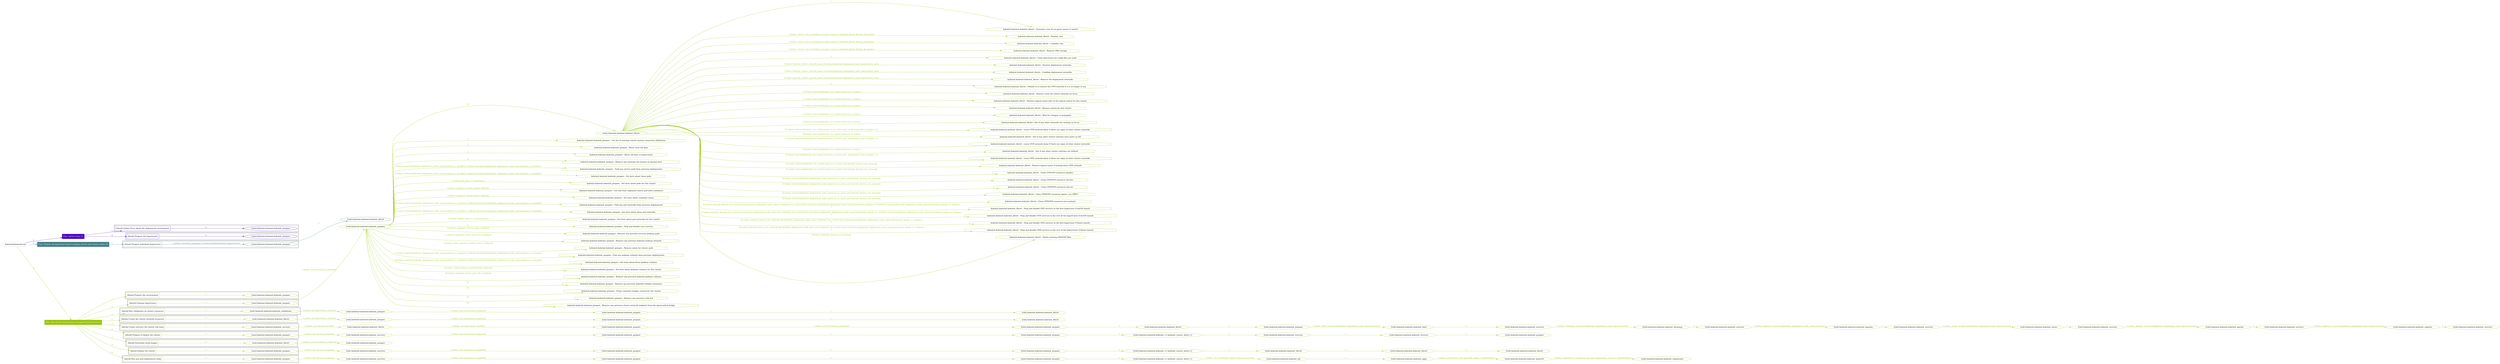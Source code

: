 digraph {
	graph [concentrate=true ordering=in rankdir=LR ratio=fill]
	edge [esep=5 sep=10]
	"kubeinit/playbook.yml" [id=root_node style=dotted]
	play_973cf672 [label="Play: Initial setup (1)" color="#4b03c9" fontcolor="#ffffff" id=play_973cf672 shape=box style=filled tooltip=localhost]
	"kubeinit/playbook.yml" -> play_973cf672 [label="1 " color="#4b03c9" fontcolor="#4b03c9" id=edge_b12caf32 labeltooltip="1 " tooltip="1 "]
	subgraph "kubeinit.kubeinit.kubeinit_prepare" {
		role_1fa4788d [label="[role] kubeinit.kubeinit.kubeinit_prepare" color="#4b03c9" id=role_1fa4788d tooltip="kubeinit.kubeinit.kubeinit_prepare"]
	}
	subgraph "kubeinit.kubeinit.kubeinit_prepare" {
		role_04fdb611 [label="[role] kubeinit.kubeinit.kubeinit_prepare" color="#4b03c9" id=role_04fdb611 tooltip="kubeinit.kubeinit.kubeinit_prepare"]
	}
	subgraph "Play: Initial setup (1)" {
		play_973cf672 -> block_4944dc18 [label=1 color="#4b03c9" fontcolor="#4b03c9" id=edge_dd17d67e labeltooltip=1 tooltip=1]
		subgraph cluster_block_4944dc18 {
			block_4944dc18 [label="[block] Gather facts about the deployment environment" color="#4b03c9" id=block_4944dc18 labeltooltip="Gather facts about the deployment environment" shape=box tooltip="Gather facts about the deployment environment"]
			block_4944dc18 -> role_1fa4788d [label="1 " color="#4b03c9" fontcolor="#4b03c9" id=edge_6b174379 labeltooltip="1 " tooltip="1 "]
		}
		play_973cf672 -> block_25a5d8c3 [label=2 color="#4b03c9" fontcolor="#4b03c9" id=edge_2b13ff31 labeltooltip=2 tooltip=2]
		subgraph cluster_block_25a5d8c3 {
			block_25a5d8c3 [label="[block] Prepare the hypervisors" color="#4b03c9" id=block_25a5d8c3 labeltooltip="Prepare the hypervisors" shape=box tooltip="Prepare the hypervisors"]
			block_25a5d8c3 -> role_04fdb611 [label="1 " color="#4b03c9" fontcolor="#4b03c9" id=edge_409dec78 labeltooltip="1 " tooltip="1 "]
		}
	}
	play_c938fbd0 [label="Play: Prepare all hypervisor hosts to deploy service and cluster nodes (0)" color="#42808a" fontcolor="#ffffff" id=play_c938fbd0 shape=box style=filled tooltip="Play: Prepare all hypervisor hosts to deploy service and cluster nodes (0)"]
	"kubeinit/playbook.yml" -> play_c938fbd0 [label="2 " color="#42808a" fontcolor="#42808a" id=edge_37551937 labeltooltip="2 " tooltip="2 "]
	subgraph "kubeinit.kubeinit.kubeinit_libvirt" {
		role_cbb2ab30 [label="[role] kubeinit.kubeinit.kubeinit_libvirt" color="#42808a" id=role_cbb2ab30 tooltip="kubeinit.kubeinit.kubeinit_libvirt"]
	}
	subgraph "kubeinit.kubeinit.kubeinit_prepare" {
		role_a0ee832a [label="[role] kubeinit.kubeinit.kubeinit_prepare" color="#42808a" id=role_a0ee832a tooltip="kubeinit.kubeinit.kubeinit_prepare"]
		role_a0ee832a -> role_cbb2ab30 [label="1 " color="#42808a" fontcolor="#42808a" id=edge_46680b05 labeltooltip="1 " tooltip="1 "]
	}
	subgraph "Play: Prepare all hypervisor hosts to deploy service and cluster nodes (0)" {
		play_c938fbd0 -> block_814d73cb [label=1 color="#42808a" fontcolor="#42808a" id=edge_b39f1c79 labeltooltip=1 tooltip=1]
		subgraph cluster_block_814d73cb {
			block_814d73cb [label="[block] Prepare individual hypervisors" color="#42808a" id=block_814d73cb labeltooltip="Prepare individual hypervisors" shape=box tooltip="Prepare individual hypervisors"]
			block_814d73cb -> role_a0ee832a [label="1 [when: inventory_hostname in hostvars['kubeinit-facts'].hypervisors]" color="#42808a" fontcolor="#42808a" id=edge_06e082f1 labeltooltip="1 [when: inventory_hostname in hostvars['kubeinit-facts'].hypervisors]" tooltip="1 [when: inventory_hostname in hostvars['kubeinit-facts'].hypervisors]"]
		}
	}
	play_4e1a9eba [label="Play: Run cluster deployment on prepared hypervisors (1)" color="#97c606" fontcolor="#ffffff" id=play_4e1a9eba shape=box style=filled tooltip=localhost]
	"kubeinit/playbook.yml" -> play_4e1a9eba [label="3 " color="#97c606" fontcolor="#97c606" id=edge_0d71dbaa labeltooltip="3 " tooltip="3 "]
	subgraph "kubeinit.kubeinit.kubeinit_prepare" {
		role_c1ceb8b5 [label="[role] kubeinit.kubeinit.kubeinit_prepare" color="#97c606" id=role_c1ceb8b5 tooltip="kubeinit.kubeinit.kubeinit_prepare"]
	}
	subgraph "kubeinit.kubeinit.kubeinit_libvirt" {
		role_baf76ab1 [label="[role] kubeinit.kubeinit.kubeinit_libvirt" color="#97c606" id=role_baf76ab1 tooltip="kubeinit.kubeinit.kubeinit_libvirt"]
		task_963ac267 [label="kubeinit.kubeinit.kubeinit_libvirt : Generate a list of vm guest names to match" color="#97c606" id=task_963ac267 shape=octagon tooltip="kubeinit.kubeinit.kubeinit_libvirt : Generate a list of vm guest names to match"]
		role_baf76ab1 -> task_963ac267 [label="1 " color="#97c606" fontcolor="#97c606" id=edge_ffc648b3 labeltooltip="1 " tooltip="1 "]
		task_a2a74214 [label="kubeinit.kubeinit.kubeinit_libvirt : Destroy vms" color="#97c606" id=task_a2a74214 shape=octagon tooltip="kubeinit.kubeinit.kubeinit_libvirt : Destroy vms"]
		role_baf76ab1 -> task_a2a74214 [label="2 [when: cluster_vm in matching_vm_guest_names or kubeinit_libvirt_destroy_all_guests]" color="#97c606" fontcolor="#97c606" id=edge_8f7092b4 labeltooltip="2 [when: cluster_vm in matching_vm_guest_names or kubeinit_libvirt_destroy_all_guests]" tooltip="2 [when: cluster_vm in matching_vm_guest_names or kubeinit_libvirt_destroy_all_guests]"]
		task_d44d7eca [label="kubeinit.kubeinit.kubeinit_libvirt : Undefine vms" color="#97c606" id=task_d44d7eca shape=octagon tooltip="kubeinit.kubeinit.kubeinit_libvirt : Undefine vms"]
		role_baf76ab1 -> task_d44d7eca [label="3 [when: cluster_vm in matching_vm_guest_names or kubeinit_libvirt_destroy_all_guests]" color="#97c606" fontcolor="#97c606" id=edge_e7510a34 labeltooltip="3 [when: cluster_vm in matching_vm_guest_names or kubeinit_libvirt_destroy_all_guests]" tooltip="3 [when: cluster_vm in matching_vm_guest_names or kubeinit_libvirt_destroy_all_guests]"]
		task_ebe54acf [label="kubeinit.kubeinit.kubeinit_libvirt : Remove VMs storage" color="#97c606" id=task_ebe54acf shape=octagon tooltip="kubeinit.kubeinit.kubeinit_libvirt : Remove VMs storage"]
		role_baf76ab1 -> task_ebe54acf [label="4 [when: cluster_vm in matching_vm_guest_names or kubeinit_libvirt_destroy_all_guests]" color="#97c606" fontcolor="#97c606" id=edge_c6a904f8 labeltooltip="4 [when: cluster_vm in matching_vm_guest_names or kubeinit_libvirt_destroy_all_guests]" tooltip="4 [when: cluster_vm in matching_vm_guest_names or kubeinit_libvirt_destroy_all_guests]"]
		task_9b82be66 [label="kubeinit.kubeinit.kubeinit_libvirt : Clean directories for config files per node" color="#97c606" id=task_9b82be66 shape=octagon tooltip="kubeinit.kubeinit.kubeinit_libvirt : Clean directories for config files per node"]
		role_baf76ab1 -> task_9b82be66 [label="5 " color="#97c606" fontcolor="#97c606" id=edge_b3e6879f labeltooltip="5 " tooltip="5 "]
		task_a8f9c67a [label="kubeinit.kubeinit.kubeinit_libvirt : Destroy deployment networks" color="#97c606" id=task_a8f9c67a shape=octagon tooltip="kubeinit.kubeinit.kubeinit_libvirt : Destroy deployment networks"]
		role_baf76ab1 -> task_a8f9c67a [label="6 [when: kubeinit_cluster_network_name in hostvars[kubeinit_deployment_node_name].libvirt_nets]" color="#97c606" fontcolor="#97c606" id=edge_90ecf909 labeltooltip="6 [when: kubeinit_cluster_network_name in hostvars[kubeinit_deployment_node_name].libvirt_nets]" tooltip="6 [when: kubeinit_cluster_network_name in hostvars[kubeinit_deployment_node_name].libvirt_nets]"]
		task_a5b56072 [label="kubeinit.kubeinit.kubeinit_libvirt : Undefine deployment networks" color="#97c606" id=task_a5b56072 shape=octagon tooltip="kubeinit.kubeinit.kubeinit_libvirt : Undefine deployment networks"]
		role_baf76ab1 -> task_a5b56072 [label="7 [when: kubeinit_cluster_network_name in hostvars[kubeinit_deployment_node_name].libvirt_nets]" color="#97c606" fontcolor="#97c606" id=edge_550db93c labeltooltip="7 [when: kubeinit_cluster_network_name in hostvars[kubeinit_deployment_node_name].libvirt_nets]" tooltip="7 [when: kubeinit_cluster_network_name in hostvars[kubeinit_deployment_node_name].libvirt_nets]"]
		task_72f99a09 [label="kubeinit.kubeinit.kubeinit_libvirt : Remove the deployment networks" color="#97c606" id=task_72f99a09 shape=octagon tooltip="kubeinit.kubeinit.kubeinit_libvirt : Remove the deployment networks"]
		role_baf76ab1 -> task_72f99a09 [label="8 [when: kubeinit_cluster_network_name in hostvars[kubeinit_deployment_node_name].libvirt_nets]" color="#97c606" fontcolor="#97c606" id=edge_4b13ccbb labeltooltip="8 [when: kubeinit_cluster_network_name in hostvars[kubeinit_deployment_node_name].libvirt_nets]" tooltip="8 [when: kubeinit_cluster_network_name in hostvars[kubeinit_deployment_node_name].libvirt_nets]"]
		task_6a030fa2 [label="kubeinit.kubeinit.kubeinit_libvirt : Default is to remove the OVN network if it is no longer in use" color="#97c606" id=task_6a030fa2 shape=octagon tooltip="kubeinit.kubeinit.kubeinit_libvirt : Default is to remove the OVN network if it is no longer in use"]
		role_baf76ab1 -> task_6a030fa2 [label="9 " color="#97c606" fontcolor="#97c606" id=edge_34121e36 labeltooltip="9 " tooltip="9 "]
		task_8a5a33b8 [label="kubeinit.kubeinit.kubeinit_libvirt : Remove route for cluster network via br-ex" color="#97c606" id=task_8a5a33b8 shape=octagon tooltip="kubeinit.kubeinit.kubeinit_libvirt : Remove route for cluster network via br-ex"]
		role_baf76ab1 -> task_8a5a33b8 [label="10 [when: hostvars[kubeinit_ovn_central_host].ovs_is_active]" color="#97c606" fontcolor="#97c606" id=edge_969794be labeltooltip="10 [when: hostvars[kubeinit_ovn_central_host].ovs_is_active]" tooltip="10 [when: hostvars[kubeinit_ovn_central_host].ovs_is_active]"]
		task_c0cc86ce [label="kubeinit.kubeinit.kubeinit_libvirt : Remove logical router port of the logical switch for this cluster" color="#97c606" id=task_c0cc86ce shape=octagon tooltip="kubeinit.kubeinit.kubeinit_libvirt : Remove logical router port of the logical switch for this cluster"]
		role_baf76ab1 -> task_c0cc86ce [label="11 [when: hostvars[kubeinit_ovn_central_host].ovs_is_active]" color="#97c606" fontcolor="#97c606" id=edge_5c5b4de7 labeltooltip="11 [when: hostvars[kubeinit_ovn_central_host].ovs_is_active]" tooltip="11 [when: hostvars[kubeinit_ovn_central_host].ovs_is_active]"]
		task_12c0b5d8 [label="kubeinit.kubeinit.kubeinit_libvirt : Remove switch for this cluster" color="#97c606" id=task_12c0b5d8 shape=octagon tooltip="kubeinit.kubeinit.kubeinit_libvirt : Remove switch for this cluster"]
		role_baf76ab1 -> task_12c0b5d8 [label="12 [when: hostvars[kubeinit_ovn_central_host].ovs_is_active]" color="#97c606" fontcolor="#97c606" id=edge_fe3eafd0 labeltooltip="12 [when: hostvars[kubeinit_ovn_central_host].ovs_is_active]" tooltip="12 [when: hostvars[kubeinit_ovn_central_host].ovs_is_active]"]
		task_95ae4f50 [label="kubeinit.kubeinit.kubeinit_libvirt : Wait for changes to propagate" color="#97c606" id=task_95ae4f50 shape=octagon tooltip="kubeinit.kubeinit.kubeinit_libvirt : Wait for changes to propagate"]
		role_baf76ab1 -> task_95ae4f50 [label="13 [when: hostvars[kubeinit_ovn_central_host].ovs_is_active]" color="#97c606" fontcolor="#97c606" id=edge_aa7391bb labeltooltip="13 [when: hostvars[kubeinit_ovn_central_host].ovs_is_active]" tooltip="13 [when: hostvars[kubeinit_ovn_central_host].ovs_is_active]"]
		task_692865d3 [label="kubeinit.kubeinit.kubeinit_libvirt : See if any other networks are routing via br-ex" color="#97c606" id=task_692865d3 shape=octagon tooltip="kubeinit.kubeinit.kubeinit_libvirt : See if any other networks are routing via br-ex"]
		role_baf76ab1 -> task_692865d3 [label="14 [when: hostvars[kubeinit_ovn_central_host].ovs_is_active]" color="#97c606" fontcolor="#97c606" id=edge_06aa9d0c labeltooltip="14 [when: hostvars[kubeinit_ovn_central_host].ovs_is_active]" tooltip="14 [when: hostvars[kubeinit_ovn_central_host].ovs_is_active]"]
		task_8d1830ca [label="kubeinit.kubeinit.kubeinit_libvirt : Leave OVN network alone if there are signs of other cluster networks" color="#97c606" id=task_8d1830ca shape=octagon tooltip="kubeinit.kubeinit.kubeinit_libvirt : Leave OVN network alone if there are signs of other cluster networks"]
		role_baf76ab1 -> task_8d1830ca [label="15 [when: hostvars[kubeinit_ovn_central_host].ovs_is_active and _result.stdout_lines | length > 1]" color="#97c606" fontcolor="#97c606" id=edge_76e568e1 labeltooltip="15 [when: hostvars[kubeinit_ovn_central_host].ovs_is_active and _result.stdout_lines | length > 1]" tooltip="15 [when: hostvars[kubeinit_ovn_central_host].ovs_is_active and _result.stdout_lines | length > 1]"]
		task_7f871653 [label="kubeinit.kubeinit.kubeinit_libvirt : See if any other cluster switches have ports on lr0" color="#97c606" id=task_7f871653 shape=octagon tooltip="kubeinit.kubeinit.kubeinit_libvirt : See if any other cluster switches have ports on lr0"]
		role_baf76ab1 -> task_7f871653 [label="16 [when: hostvars[kubeinit_ovn_central_host].ovs_is_active]" color="#97c606" fontcolor="#97c606" id=edge_d9793e13 labeltooltip="16 [when: hostvars[kubeinit_ovn_central_host].ovs_is_active]" tooltip="16 [when: hostvars[kubeinit_ovn_central_host].ovs_is_active]"]
		task_97269556 [label="kubeinit.kubeinit.kubeinit_libvirt : Leave OVN network alone if there are signs of other cluster networks" color="#97c606" id=task_97269556 shape=octagon tooltip="kubeinit.kubeinit.kubeinit_libvirt : Leave OVN network alone if there are signs of other cluster networks"]
		role_baf76ab1 -> task_97269556 [label="17 [when: hostvars[kubeinit_ovn_central_host].ovs_is_active and _result.stdout_lines | length > 1]" color="#97c606" fontcolor="#97c606" id=edge_323c55e4 labeltooltip="17 [when: hostvars[kubeinit_ovn_central_host].ovs_is_active and _result.stdout_lines | length > 1]" tooltip="17 [when: hostvars[kubeinit_ovn_central_host].ovs_is_active and _result.stdout_lines | length > 1]"]
		task_f08632c3 [label="kubeinit.kubeinit.kubeinit_libvirt : See if any other cluster switches are defined" color="#97c606" id=task_f08632c3 shape=octagon tooltip="kubeinit.kubeinit.kubeinit_libvirt : See if any other cluster switches are defined"]
		role_baf76ab1 -> task_f08632c3 [label="18 [when: hostvars[kubeinit_ovn_central_host].ovs_is_active]" color="#97c606" fontcolor="#97c606" id=edge_049ba70f labeltooltip="18 [when: hostvars[kubeinit_ovn_central_host].ovs_is_active]" tooltip="18 [when: hostvars[kubeinit_ovn_central_host].ovs_is_active]"]
		task_b1ad7804 [label="kubeinit.kubeinit.kubeinit_libvirt : Leave OVN network alone if there are signs of other cluster networks" color="#97c606" id=task_b1ad7804 shape=octagon tooltip="kubeinit.kubeinit.kubeinit_libvirt : Leave OVN network alone if there are signs of other cluster networks"]
		role_baf76ab1 -> task_b1ad7804 [label="19 [when: hostvars[kubeinit_ovn_central_host].ovs_is_active and _result.stdout_lines | length > 1]" color="#97c606" fontcolor="#97c606" id=edge_feab4702 labeltooltip="19 [when: hostvars[kubeinit_ovn_central_host].ovs_is_active and _result.stdout_lines | length > 1]" tooltip="19 [when: hostvars[kubeinit_ovn_central_host].ovs_is_active and _result.stdout_lines | length > 1]"]
		task_97ab4816 [label="kubeinit.kubeinit.kubeinit_libvirt : Remove logical router if tearing down OVN network" color="#97c606" id=task_97ab4816 shape=octagon tooltip="kubeinit.kubeinit.kubeinit_libvirt : Remove logical router if tearing down OVN network"]
		role_baf76ab1 -> task_97ab4816 [label="20 [when: hostvars[kubeinit_ovn_central_host].ovs_is_active and kubeinit_destroy_ovn_network]" color="#97c606" fontcolor="#97c606" id=edge_5cc744ea labeltooltip="20 [when: hostvars[kubeinit_ovn_central_host].ovs_is_active and kubeinit_destroy_ovn_network]" tooltip="20 [when: hostvars[kubeinit_ovn_central_host].ovs_is_active and kubeinit_destroy_ovn_network]"]
		task_4d0695ab [label="kubeinit.kubeinit.kubeinit_libvirt : Clean OVN/OVS resources (public)" color="#97c606" id=task_4d0695ab shape=octagon tooltip="kubeinit.kubeinit.kubeinit_libvirt : Clean OVN/OVS resources (public)"]
		role_baf76ab1 -> task_4d0695ab [label="21 [when: hostvars[kubeinit_ovn_central_host].ovs_is_active and kubeinit_destroy_ovn_network]" color="#97c606" fontcolor="#97c606" id=edge_3a6ba0c6 labeltooltip="21 [when: hostvars[kubeinit_ovn_central_host].ovs_is_active and kubeinit_destroy_ovn_network]" tooltip="21 [when: hostvars[kubeinit_ovn_central_host].ovs_is_active and kubeinit_destroy_ovn_network]"]
		task_b39c2533 [label="kubeinit.kubeinit.kubeinit_libvirt : Clean OVN/OVS resources (br-int)" color="#97c606" id=task_b39c2533 shape=octagon tooltip="kubeinit.kubeinit.kubeinit_libvirt : Clean OVN/OVS resources (br-int)"]
		role_baf76ab1 -> task_b39c2533 [label="22 [when: hostvars[kubeinit_deployment_node_name].ovs_is_active and kubeinit_destroy_ovn_network]" color="#97c606" fontcolor="#97c606" id=edge_f9e0f9de labeltooltip="22 [when: hostvars[kubeinit_deployment_node_name].ovs_is_active and kubeinit_destroy_ovn_network]" tooltip="22 [when: hostvars[kubeinit_deployment_node_name].ovs_is_active and kubeinit_destroy_ovn_network]"]
		task_434d9b52 [label="kubeinit.kubeinit.kubeinit_libvirt : Clean OVN/OVS resources (br-ex)" color="#97c606" id=task_434d9b52 shape=octagon tooltip="kubeinit.kubeinit.kubeinit_libvirt : Clean OVN/OVS resources (br-ex)"]
		role_baf76ab1 -> task_434d9b52 [label="23 [when: hostvars[kubeinit_deployment_node_name].ovs_is_active and kubeinit_destroy_ovn_network]" color="#97c606" fontcolor="#97c606" id=edge_26f49db2 labeltooltip="23 [when: hostvars[kubeinit_deployment_node_name].ovs_is_active and kubeinit_destroy_ovn_network]" tooltip="23 [when: hostvars[kubeinit_deployment_node_name].ovs_is_active and kubeinit_destroy_ovn_network]"]
		task_7dd99b84 [label="kubeinit.kubeinit.kubeinit_libvirt : Clean OVN/OVS resources (genev_sys_6081)" color="#97c606" id=task_7dd99b84 shape=octagon tooltip="kubeinit.kubeinit.kubeinit_libvirt : Clean OVN/OVS resources (genev_sys_6081)"]
		role_baf76ab1 -> task_7dd99b84 [label="24 [when: hostvars[kubeinit_deployment_node_name].ovs_is_active and kubeinit_destroy_ovn_network]" color="#97c606" fontcolor="#97c606" id=edge_1a187200 labeltooltip="24 [when: hostvars[kubeinit_deployment_node_name].ovs_is_active and kubeinit_destroy_ovn_network]" tooltip="24 [when: hostvars[kubeinit_deployment_node_name].ovs_is_active and kubeinit_destroy_ovn_network]"]
		task_1c745e4b [label="kubeinit.kubeinit.kubeinit_libvirt : Clean OVN/OVS resources (ovs-system)" color="#97c606" id=task_1c745e4b shape=octagon tooltip="kubeinit.kubeinit.kubeinit_libvirt : Clean OVN/OVS resources (ovs-system)"]
		role_baf76ab1 -> task_1c745e4b [label="25 [when: hostvars[kubeinit_deployment_node_name].ovs_is_active and kubeinit_destroy_ovn_network]" color="#97c606" fontcolor="#97c606" id=edge_bb9ab2c1 labeltooltip="25 [when: hostvars[kubeinit_deployment_node_name].ovs_is_active and kubeinit_destroy_ovn_network]" tooltip="25 [when: hostvars[kubeinit_deployment_node_name].ovs_is_active and kubeinit_destroy_ovn_network]"]
		task_f79f9bab [label="kubeinit.kubeinit.kubeinit_libvirt : Stop and disable OVN services in the first hypervisor (CentOS based)" color="#97c606" id=task_f79f9bab shape=octagon tooltip="kubeinit.kubeinit.kubeinit_libvirt : Stop and disable OVN services in the first hypervisor (CentOS based)"]
		role_baf76ab1 -> task_f79f9bab [label="26 [when: kubeinit_destroy_ovn_network and (kubeinit_deployment_node_name in kubeinit_ovn_central_host) and (hostvars[kubeinit_deployment_node_name].distribution_family == 'CentOS' or hostvars[kubeinit_deployment_node_name].distribution_family == 'Fedora')
]" color="#97c606" fontcolor="#97c606" id=edge_94f24351 labeltooltip="26 [when: kubeinit_destroy_ovn_network and (kubeinit_deployment_node_name in kubeinit_ovn_central_host) and (hostvars[kubeinit_deployment_node_name].distribution_family == 'CentOS' or hostvars[kubeinit_deployment_node_name].distribution_family == 'Fedora')
]" tooltip="26 [when: kubeinit_destroy_ovn_network and (kubeinit_deployment_node_name in kubeinit_ovn_central_host) and (hostvars[kubeinit_deployment_node_name].distribution_family == 'CentOS' or hostvars[kubeinit_deployment_node_name].distribution_family == 'Fedora')
]"]
		task_a4cff3f5 [label="kubeinit.kubeinit.kubeinit_libvirt : Stop and disable OVN services in the rest of the hypervisors (CentOS based)" color="#97c606" id=task_a4cff3f5 shape=octagon tooltip="kubeinit.kubeinit.kubeinit_libvirt : Stop and disable OVN services in the rest of the hypervisors (CentOS based)"]
		role_baf76ab1 -> task_a4cff3f5 [label="27 [when: kubeinit_destroy_ovn_network and (kubeinit_deployment_node_name not in kubeinit_ovn_central_host) and (hostvars[kubeinit_deployment_node_name].distribution_family == 'CentOS' or hostvars[kubeinit_deployment_node_name].distribution_family == 'Fedora')
]" color="#97c606" fontcolor="#97c606" id=edge_aa2349df labeltooltip="27 [when: kubeinit_destroy_ovn_network and (kubeinit_deployment_node_name not in kubeinit_ovn_central_host) and (hostvars[kubeinit_deployment_node_name].distribution_family == 'CentOS' or hostvars[kubeinit_deployment_node_name].distribution_family == 'Fedora')
]" tooltip="27 [when: kubeinit_destroy_ovn_network and (kubeinit_deployment_node_name not in kubeinit_ovn_central_host) and (hostvars[kubeinit_deployment_node_name].distribution_family == 'CentOS' or hostvars[kubeinit_deployment_node_name].distribution_family == 'Fedora')
]"]
		task_3f1c952c [label="kubeinit.kubeinit.kubeinit_libvirt : Stop and disable OVN services in the first hypervisor (Ubuntu based)" color="#97c606" id=task_3f1c952c shape=octagon tooltip="kubeinit.kubeinit.kubeinit_libvirt : Stop and disable OVN services in the first hypervisor (Ubuntu based)"]
		role_baf76ab1 -> task_3f1c952c [label="28 [when: kubeinit_destroy_ovn_network and (kubeinit_deployment_node_name in kubeinit_ovn_central_host) and (hostvars[kubeinit_deployment_node_name].distribution_family == 'Debian')
]" color="#97c606" fontcolor="#97c606" id=edge_8b3f67f9 labeltooltip="28 [when: kubeinit_destroy_ovn_network and (kubeinit_deployment_node_name in kubeinit_ovn_central_host) and (hostvars[kubeinit_deployment_node_name].distribution_family == 'Debian')
]" tooltip="28 [when: kubeinit_destroy_ovn_network and (kubeinit_deployment_node_name in kubeinit_ovn_central_host) and (hostvars[kubeinit_deployment_node_name].distribution_family == 'Debian')
]"]
		task_aa649240 [label="kubeinit.kubeinit.kubeinit_libvirt : Stop and disable OVN services in the rest of the hypervisors (Ubuntu based)" color="#97c606" id=task_aa649240 shape=octagon tooltip="kubeinit.kubeinit.kubeinit_libvirt : Stop and disable OVN services in the rest of the hypervisors (Ubuntu based)"]
		role_baf76ab1 -> task_aa649240 [label="29 [when: kubeinit_destroy_ovn_network and (kubeinit_deployment_node_name not in kubeinit_ovn_central_host) and (hostvars[kubeinit_deployment_node_name].distribution_family == 'Debian')
]" color="#97c606" fontcolor="#97c606" id=edge_7a0a61e8 labeltooltip="29 [when: kubeinit_destroy_ovn_network and (kubeinit_deployment_node_name not in kubeinit_ovn_central_host) and (hostvars[kubeinit_deployment_node_name].distribution_family == 'Debian')
]" tooltip="29 [when: kubeinit_destroy_ovn_network and (kubeinit_deployment_node_name not in kubeinit_ovn_central_host) and (hostvars[kubeinit_deployment_node_name].distribution_family == 'Debian')
]"]
		task_8f5fd9bf [label="kubeinit.kubeinit.kubeinit_libvirt : Delete existing OVS/OVN files" color="#97c606" id=task_8f5fd9bf shape=octagon tooltip="kubeinit.kubeinit.kubeinit_libvirt : Delete existing OVS/OVN files"]
		role_baf76ab1 -> task_8f5fd9bf [label="30 [when: kubeinit_destroy_ovn_network]" color="#97c606" fontcolor="#97c606" id=edge_cae85d7f labeltooltip="30 [when: kubeinit_destroy_ovn_network]" tooltip="30 [when: kubeinit_destroy_ovn_network]"]
	}
	subgraph "kubeinit.kubeinit.kubeinit_prepare" {
		role_6a2edac8 [label="[role] kubeinit.kubeinit.kubeinit_prepare" color="#97c606" id=role_6a2edac8 tooltip="kubeinit.kubeinit.kubeinit_prepare"]
		task_23d41ece [label="kubeinit.kubeinit.kubeinit_prepare : Get list of existing remote system connection definitions" color="#97c606" id=task_23d41ece shape=octagon tooltip="kubeinit.kubeinit.kubeinit_prepare : Get list of existing remote system connection definitions"]
		role_6a2edac8 -> task_23d41ece [label="1 " color="#97c606" fontcolor="#97c606" id=edge_00aa795f labeltooltip="1 " tooltip="1 "]
		task_becbc65a [label="kubeinit.kubeinit.kubeinit_prepare : Reset local ssh keys" color="#97c606" id=task_becbc65a shape=octagon tooltip="kubeinit.kubeinit.kubeinit_prepare : Reset local ssh keys"]
		role_6a2edac8 -> task_becbc65a [label="2 " color="#97c606" fontcolor="#97c606" id=edge_6b6fac5d labeltooltip="2 " tooltip="2 "]
		task_86e38ec1 [label="kubeinit.kubeinit.kubeinit_prepare : Reset ssh keys in hypervisors" color="#97c606" id=task_86e38ec1 shape=octagon tooltip="kubeinit.kubeinit.kubeinit_prepare : Reset ssh keys in hypervisors"]
		role_6a2edac8 -> task_86e38ec1 [label="3 " color="#97c606" fontcolor="#97c606" id=edge_4cabbca6 labeltooltip="3 " tooltip="3 "]
		task_2a5c7aa1 [label="kubeinit.kubeinit.kubeinit_prepare : Remove any existing ssh tunnels on bastion host" color="#97c606" id=task_2a5c7aa1 shape=octagon tooltip="kubeinit.kubeinit.kubeinit_prepare : Remove any existing ssh tunnels on bastion host"]
		role_6a2edac8 -> task_2a5c7aa1 [label="4 " color="#97c606" fontcolor="#97c606" id=edge_b20800b7 labeltooltip="4 " tooltip="4 "]
		task_9261f6b9 [label="kubeinit.kubeinit.kubeinit_prepare : Find any service pods from previous deployments" color="#97c606" id=task_9261f6b9 shape=octagon tooltip="kubeinit.kubeinit.kubeinit_prepare : Find any service pods from previous deployments"]
		role_6a2edac8 -> task_9261f6b9 [label="5 [when: hostvars[kubeinit_deployment_node_name].podman_is_installed is defined and hostvars[kubeinit_deployment_node_name].podman_is_installed]" color="#97c606" fontcolor="#97c606" id=edge_d7de3fb3 labeltooltip="5 [when: hostvars[kubeinit_deployment_node_name].podman_is_installed is defined and hostvars[kubeinit_deployment_node_name].podman_is_installed]" tooltip="5 [when: hostvars[kubeinit_deployment_node_name].podman_is_installed is defined and hostvars[kubeinit_deployment_node_name].podman_is_installed]"]
		task_4e28483c [label="kubeinit.kubeinit.kubeinit_prepare : Set facts about those pods" color="#97c606" id=task_4e28483c shape=octagon tooltip="kubeinit.kubeinit.kubeinit_prepare : Set facts about those pods"]
		role_6a2edac8 -> task_4e28483c [label="6 [when: hostvars[kubeinit_deployment_node_name].podman_is_installed is defined and hostvars[kubeinit_deployment_node_name].podman_is_installed]" color="#97c606" fontcolor="#97c606" id=edge_3cd33828 labeltooltip="6 [when: hostvars[kubeinit_deployment_node_name].podman_is_installed is defined and hostvars[kubeinit_deployment_node_name].podman_is_installed]" tooltip="6 [when: hostvars[kubeinit_deployment_node_name].podman_is_installed is defined and hostvars[kubeinit_deployment_node_name].podman_is_installed]"]
		task_d4277fd0 [label="kubeinit.kubeinit.kubeinit_prepare : Set facts about pods for this cluster" color="#97c606" id=task_d4277fd0 shape=octagon tooltip="kubeinit.kubeinit.kubeinit_prepare : Set facts about pods for this cluster"]
		role_6a2edac8 -> task_d4277fd0 [label="7 [when: pod_name == pod.Name]" color="#97c606" fontcolor="#97c606" id=edge_5d919fa5 labeltooltip="7 [when: pod_name == pod.Name]" tooltip="7 [when: pod_name == pod.Name]"]
		task_d86919a2 [label="kubeinit.kubeinit.kubeinit_prepare : Get info from orphaned cluster pod infra containers" color="#97c606" id=task_d86919a2 shape=octagon tooltip="kubeinit.kubeinit.kubeinit_prepare : Get info from orphaned cluster pod infra containers"]
		role_6a2edac8 -> task_d86919a2 [label="8 [when: orphaned_cluster_pods is defined]" color="#97c606" fontcolor="#97c606" id=edge_5b9d5166 labeltooltip="8 [when: orphaned_cluster_pods is defined]" tooltip="8 [when: orphaned_cluster_pods is defined]"]
		task_c603f12e [label="kubeinit.kubeinit.kubeinit_prepare : Set facts about container netns" color="#97c606" id=task_c603f12e shape=octagon tooltip="kubeinit.kubeinit.kubeinit_prepare : Set facts about container netns"]
		role_6a2edac8 -> task_c603f12e [label="9 [when: orphaned_cluster_pods is defined]" color="#97c606" fontcolor="#97c606" id=edge_c0195471 labeltooltip="9 [when: orphaned_cluster_pods is defined]" tooltip="9 [when: orphaned_cluster_pods is defined]"]
		task_cdb4695a [label="kubeinit.kubeinit.kubeinit_prepare : Find any pod networks from previous deployments" color="#97c606" id=task_cdb4695a shape=octagon tooltip="kubeinit.kubeinit.kubeinit_prepare : Find any pod networks from previous deployments"]
		role_6a2edac8 -> task_cdb4695a [label="10 [when: hostvars[kubeinit_deployment_node_name].podman_is_installed is defined and hostvars[kubeinit_deployment_node_name].podman_is_installed]" color="#97c606" fontcolor="#97c606" id=edge_912ec901 labeltooltip="10 [when: hostvars[kubeinit_deployment_node_name].podman_is_installed is defined and hostvars[kubeinit_deployment_node_name].podman_is_installed]" tooltip="10 [when: hostvars[kubeinit_deployment_node_name].podman_is_installed is defined and hostvars[kubeinit_deployment_node_name].podman_is_installed]"]
		task_5f245ccf [label="kubeinit.kubeinit.kubeinit_prepare : Set facts about those pod networks" color="#97c606" id=task_5f245ccf shape=octagon tooltip="kubeinit.kubeinit.kubeinit_prepare : Set facts about those pod networks"]
		role_6a2edac8 -> task_5f245ccf [label="11 [when: hostvars[kubeinit_deployment_node_name].podman_is_installed is defined and hostvars[kubeinit_deployment_node_name].podman_is_installed]" color="#97c606" fontcolor="#97c606" id=edge_ae19668d labeltooltip="11 [when: hostvars[kubeinit_deployment_node_name].podman_is_installed is defined and hostvars[kubeinit_deployment_node_name].podman_is_installed]" tooltip="11 [when: hostvars[kubeinit_deployment_node_name].podman_is_installed is defined and hostvars[kubeinit_deployment_node_name].podman_is_installed]"]
		task_ff64cfa0 [label="kubeinit.kubeinit.kubeinit_prepare : Set facts about pod networks for this cluster" color="#97c606" id=task_ff64cfa0 shape=octagon tooltip="kubeinit.kubeinit.kubeinit_prepare : Set facts about pod networks for this cluster"]
		role_6a2edac8 -> task_ff64cfa0 [label="12 [when: bridge_name == network.name]" color="#97c606" fontcolor="#97c606" id=edge_dbeb134f labeltooltip="12 [when: bridge_name == network.name]" tooltip="12 [when: bridge_name == network.name]"]
		task_a8d516d8 [label="kubeinit.kubeinit.kubeinit_prepare : Stop and disable user services" color="#97c606" id=task_a8d516d8 shape=octagon tooltip="kubeinit.kubeinit.kubeinit_prepare : Stop and disable user services"]
		role_6a2edac8 -> task_a8d516d8 [label="13 " color="#97c606" fontcolor="#97c606" id=edge_826b5ae1 labeltooltip="13 " tooltip="13 "]
		task_aa2aea6e [label="kubeinit.kubeinit.kubeinit_prepare : Remove any previous services podman pods" color="#97c606" id=task_aa2aea6e shape=octagon tooltip="kubeinit.kubeinit.kubeinit_prepare : Remove any previous services podman pods"]
		role_6a2edac8 -> task_aa2aea6e [label="14 [when: orphaned_cluster_pods is defined]" color="#97c606" fontcolor="#97c606" id=edge_81bbbb77 labeltooltip="14 [when: orphaned_cluster_pods is defined]" tooltip="14 [when: orphaned_cluster_pods is defined]"]
		task_fb6a28f2 [label="kubeinit.kubeinit.kubeinit_prepare : Remove any previous kubeinit podman network" color="#97c606" id=task_fb6a28f2 shape=octagon tooltip="kubeinit.kubeinit.kubeinit_prepare : Remove any previous kubeinit podman network"]
		role_6a2edac8 -> task_fb6a28f2 [label="15 [when: orphaned_cluster_pod_nets is defined]" color="#97c606" fontcolor="#97c606" id=edge_e52e9f0e labeltooltip="15 [when: orphaned_cluster_pod_nets is defined]" tooltip="15 [when: orphaned_cluster_pod_nets is defined]"]
		task_82874455 [label="kubeinit.kubeinit.kubeinit_prepare : Remove netns for cluster pods" color="#97c606" id=task_82874455 shape=octagon tooltip="kubeinit.kubeinit.kubeinit_prepare : Remove netns for cluster pods"]
		role_6a2edac8 -> task_82874455 [label="16 [when: infra_container_sandbox_keys is defined]" color="#97c606" fontcolor="#97c606" id=edge_c2e6bb46 labeltooltip="16 [when: infra_container_sandbox_keys is defined]" tooltip="16 [when: infra_container_sandbox_keys is defined]"]
		task_5bf74272 [label="kubeinit.kubeinit.kubeinit_prepare : Find any podman volumes from previous deployments" color="#97c606" id=task_5bf74272 shape=octagon tooltip="kubeinit.kubeinit.kubeinit_prepare : Find any podman volumes from previous deployments"]
		role_6a2edac8 -> task_5bf74272 [label="17 [when: hostvars[kubeinit_deployment_node_name].podman_is_installed is defined and hostvars[kubeinit_deployment_node_name].podman_is_installed]" color="#97c606" fontcolor="#97c606" id=edge_0896ccec labeltooltip="17 [when: hostvars[kubeinit_deployment_node_name].podman_is_installed is defined and hostvars[kubeinit_deployment_node_name].podman_is_installed]" tooltip="17 [when: hostvars[kubeinit_deployment_node_name].podman_is_installed is defined and hostvars[kubeinit_deployment_node_name].podman_is_installed]"]
		task_8ec6d5ff [label="kubeinit.kubeinit.kubeinit_prepare : Set facts about those podman volumes" color="#97c606" id=task_8ec6d5ff shape=octagon tooltip="kubeinit.kubeinit.kubeinit_prepare : Set facts about those podman volumes"]
		role_6a2edac8 -> task_8ec6d5ff [label="18 [when: hostvars[kubeinit_deployment_node_name].podman_is_installed is defined and hostvars[kubeinit_deployment_node_name].podman_is_installed]" color="#97c606" fontcolor="#97c606" id=edge_91d4f13a labeltooltip="18 [when: hostvars[kubeinit_deployment_node_name].podman_is_installed is defined and hostvars[kubeinit_deployment_node_name].podman_is_installed]" tooltip="18 [when: hostvars[kubeinit_deployment_node_name].podman_is_installed is defined and hostvars[kubeinit_deployment_node_name].podman_is_installed]"]
		task_e88367dd [label="kubeinit.kubeinit.kubeinit_prepare : Set facts about podman volumes for this cluster" color="#97c606" id=task_e88367dd shape=octagon tooltip="kubeinit.kubeinit.kubeinit_prepare : Set facts about podman volumes for this cluster"]
		role_6a2edac8 -> task_e88367dd [label="19 [when: volume.Name is match(cluster_pattern)]" color="#97c606" fontcolor="#97c606" id=edge_9d5bcc0c labeltooltip="19 [when: volume.Name is match(cluster_pattern)]" tooltip="19 [when: volume.Name is match(cluster_pattern)]"]
		task_24018691 [label="kubeinit.kubeinit.kubeinit_prepare : Remove any previous kubeinit podman volumes" color="#97c606" id=task_24018691 shape=octagon tooltip="kubeinit.kubeinit.kubeinit_prepare : Remove any previous kubeinit podman volumes"]
		role_6a2edac8 -> task_24018691 [label="20 [when: orphaned_cluster_pod_vols is defined]" color="#97c606" fontcolor="#97c606" id=edge_09cd62c7 labeltooltip="20 [when: orphaned_cluster_pod_vols is defined]" tooltip="20 [when: orphaned_cluster_pod_vols is defined]"]
		task_2f2b1ea2 [label="kubeinit.kubeinit.kubeinit_prepare : Remove any previous kubeinit buildah containers" color="#97c606" id=task_2f2b1ea2 shape=octagon tooltip="kubeinit.kubeinit.kubeinit_prepare : Remove any previous kubeinit buildah containers"]
		role_6a2edac8 -> task_2f2b1ea2 [label="21 " color="#97c606" fontcolor="#97c606" id=edge_67159ddc labeltooltip="21 " tooltip="21 "]
		task_3f6864d8 [label="kubeinit.kubeinit.kubeinit_prepare : Prune container images created for the cluster" color="#97c606" id=task_3f6864d8 shape=octagon tooltip="kubeinit.kubeinit.kubeinit_prepare : Prune container images created for the cluster"]
		role_6a2edac8 -> task_3f6864d8 [label="22 " color="#97c606" fontcolor="#97c606" id=edge_c91ff614 labeltooltip="22 " tooltip="22 "]
		task_bad2cbc2 [label="kubeinit.kubeinit.kubeinit_prepare : Remove any previous veth dev" color="#97c606" id=task_bad2cbc2 shape=octagon tooltip="kubeinit.kubeinit.kubeinit_prepare : Remove any previous veth dev"]
		role_6a2edac8 -> task_bad2cbc2 [label="23 " color="#97c606" fontcolor="#97c606" id=edge_066fd93b labeltooltip="23 " tooltip="23 "]
		task_601aa296 [label="kubeinit.kubeinit.kubeinit_prepare : Remove any previous cluster network endpoint from the openvswitch bridge" color="#97c606" id=task_601aa296 shape=octagon tooltip="kubeinit.kubeinit.kubeinit_prepare : Remove any previous cluster network endpoint from the openvswitch bridge"]
		role_6a2edac8 -> task_601aa296 [label="24 " color="#97c606" fontcolor="#97c606" id=edge_1aa818e4 labeltooltip="24 " tooltip="24 "]
		role_6a2edac8 -> role_baf76ab1 [label="25 " color="#97c606" fontcolor="#97c606" id=edge_9e109d38 labeltooltip="25 " tooltip="25 "]
	}
	subgraph "kubeinit.kubeinit.kubeinit_prepare" {
		role_c77fd50d [label="[role] kubeinit.kubeinit.kubeinit_prepare" color="#97c606" id=role_c77fd50d tooltip="kubeinit.kubeinit.kubeinit_prepare"]
		role_c77fd50d -> role_6a2edac8 [label="1 [when: not environment_prepared]" color="#97c606" fontcolor="#97c606" id=edge_4143214f labeltooltip="1 [when: not environment_prepared]" tooltip="1 [when: not environment_prepared]"]
	}
	subgraph "kubeinit.kubeinit.kubeinit_libvirt" {
		role_10cf45a4 [label="[role] kubeinit.kubeinit.kubeinit_libvirt" color="#97c606" id=role_10cf45a4 tooltip="kubeinit.kubeinit.kubeinit_libvirt"]
	}
	subgraph "kubeinit.kubeinit.kubeinit_prepare" {
		role_744c222a [label="[role] kubeinit.kubeinit.kubeinit_prepare" color="#97c606" id=role_744c222a tooltip="kubeinit.kubeinit.kubeinit_prepare"]
		role_744c222a -> role_10cf45a4 [label="1 " color="#97c606" fontcolor="#97c606" id=edge_6dcd107f labeltooltip="1 " tooltip="1 "]
	}
	subgraph "kubeinit.kubeinit.kubeinit_prepare" {
		role_d24b6bc0 [label="[role] kubeinit.kubeinit.kubeinit_prepare" color="#97c606" id=role_d24b6bc0 tooltip="kubeinit.kubeinit.kubeinit_prepare"]
		role_d24b6bc0 -> role_744c222a [label="1 [when: not environment_prepared]" color="#97c606" fontcolor="#97c606" id=edge_5d16c553 labeltooltip="1 [when: not environment_prepared]" tooltip="1 [when: not environment_prepared]"]
	}
	subgraph "kubeinit.kubeinit.kubeinit_validations" {
		role_eec127fb [label="[role] kubeinit.kubeinit.kubeinit_validations" color="#97c606" id=role_eec127fb tooltip="kubeinit.kubeinit.kubeinit_validations"]
		role_eec127fb -> role_d24b6bc0 [label="1 [when: not hypervisors_cleaned]" color="#97c606" fontcolor="#97c606" id=edge_d4606b1a labeltooltip="1 [when: not hypervisors_cleaned]" tooltip="1 [when: not hypervisors_cleaned]"]
	}
	subgraph "kubeinit.kubeinit.kubeinit_libvirt" {
		role_55e9e865 [label="[role] kubeinit.kubeinit.kubeinit_libvirt" color="#97c606" id=role_55e9e865 tooltip="kubeinit.kubeinit.kubeinit_libvirt"]
	}
	subgraph "kubeinit.kubeinit.kubeinit_prepare" {
		role_b0f0d2da [label="[role] kubeinit.kubeinit.kubeinit_prepare" color="#97c606" id=role_b0f0d2da tooltip="kubeinit.kubeinit.kubeinit_prepare"]
		role_b0f0d2da -> role_55e9e865 [label="1 " color="#97c606" fontcolor="#97c606" id=edge_24f9567b labeltooltip="1 " tooltip="1 "]
	}
	subgraph "kubeinit.kubeinit.kubeinit_prepare" {
		role_795efcce [label="[role] kubeinit.kubeinit.kubeinit_prepare" color="#97c606" id=role_795efcce tooltip="kubeinit.kubeinit.kubeinit_prepare"]
		role_795efcce -> role_b0f0d2da [label="1 [when: not environment_prepared]" color="#97c606" fontcolor="#97c606" id=edge_93e4b674 labeltooltip="1 [when: not environment_prepared]" tooltip="1 [when: not environment_prepared]"]
	}
	subgraph "kubeinit.kubeinit.kubeinit_libvirt" {
		role_f32157e2 [label="[role] kubeinit.kubeinit.kubeinit_libvirt" color="#97c606" id=role_f32157e2 tooltip="kubeinit.kubeinit.kubeinit_libvirt"]
		role_f32157e2 -> role_795efcce [label="1 [when: not hypervisors_cleaned]" color="#97c606" fontcolor="#97c606" id=edge_65dc8e40 labeltooltip="1 [when: not hypervisors_cleaned]" tooltip="1 [when: not hypervisors_cleaned]"]
	}
	subgraph "kubeinit.kubeinit.kubeinit_services" {
		role_fca611b0 [label="[role] kubeinit.kubeinit.kubeinit_services" color="#97c606" id=role_fca611b0 tooltip="kubeinit.kubeinit.kubeinit_services"]
	}
	subgraph "kubeinit.kubeinit.kubeinit_registry" {
		role_64320d56 [label="[role] kubeinit.kubeinit.kubeinit_registry" color="#97c606" id=role_64320d56 tooltip="kubeinit.kubeinit.kubeinit_registry"]
		role_64320d56 -> role_fca611b0 [label="1 " color="#97c606" fontcolor="#97c606" id=edge_68f00c8e labeltooltip="1 " tooltip="1 "]
	}
	subgraph "kubeinit.kubeinit.kubeinit_services" {
		role_7bc190d5 [label="[role] kubeinit.kubeinit.kubeinit_services" color="#97c606" id=role_7bc190d5 tooltip="kubeinit.kubeinit.kubeinit_services"]
		role_7bc190d5 -> role_64320d56 [label="1 [when: 'registry' in hostvars[kubeinit_deployment_node_name].services]" color="#97c606" fontcolor="#97c606" id=edge_d78b4c5a labeltooltip="1 [when: 'registry' in hostvars[kubeinit_deployment_node_name].services]" tooltip="1 [when: 'registry' in hostvars[kubeinit_deployment_node_name].services]"]
	}
	subgraph "kubeinit.kubeinit.kubeinit_apache" {
		role_ec9ce030 [label="[role] kubeinit.kubeinit.kubeinit_apache" color="#97c606" id=role_ec9ce030 tooltip="kubeinit.kubeinit.kubeinit_apache"]
		role_ec9ce030 -> role_7bc190d5 [label="1 " color="#97c606" fontcolor="#97c606" id=edge_e56bd930 labeltooltip="1 " tooltip="1 "]
	}
	subgraph "kubeinit.kubeinit.kubeinit_services" {
		role_19b9e6d4 [label="[role] kubeinit.kubeinit.kubeinit_services" color="#97c606" id=role_19b9e6d4 tooltip="kubeinit.kubeinit.kubeinit_services"]
		role_19b9e6d4 -> role_ec9ce030 [label="1 [when: 'apache' in hostvars[kubeinit_deployment_node_name].services]" color="#97c606" fontcolor="#97c606" id=edge_f10d7799 labeltooltip="1 [when: 'apache' in hostvars[kubeinit_deployment_node_name].services]" tooltip="1 [when: 'apache' in hostvars[kubeinit_deployment_node_name].services]"]
	}
	subgraph "kubeinit.kubeinit.kubeinit_nexus" {
		role_419465c1 [label="[role] kubeinit.kubeinit.kubeinit_nexus" color="#97c606" id=role_419465c1 tooltip="kubeinit.kubeinit.kubeinit_nexus"]
		role_419465c1 -> role_19b9e6d4 [label="1 " color="#97c606" fontcolor="#97c606" id=edge_b89ffdb5 labeltooltip="1 " tooltip="1 "]
	}
	subgraph "kubeinit.kubeinit.kubeinit_services" {
		role_ee5a2d0e [label="[role] kubeinit.kubeinit.kubeinit_services" color="#97c606" id=role_ee5a2d0e tooltip="kubeinit.kubeinit.kubeinit_services"]
		role_ee5a2d0e -> role_419465c1 [label="1 [when: 'nexus' in hostvars[kubeinit_deployment_node_name].services]" color="#97c606" fontcolor="#97c606" id=edge_0ee6130f labeltooltip="1 [when: 'nexus' in hostvars[kubeinit_deployment_node_name].services]" tooltip="1 [when: 'nexus' in hostvars[kubeinit_deployment_node_name].services]"]
	}
	subgraph "kubeinit.kubeinit.kubeinit_haproxy" {
		role_390423aa [label="[role] kubeinit.kubeinit.kubeinit_haproxy" color="#97c606" id=role_390423aa tooltip="kubeinit.kubeinit.kubeinit_haproxy"]
		role_390423aa -> role_ee5a2d0e [label="1 " color="#97c606" fontcolor="#97c606" id=edge_bf1c25f0 labeltooltip="1 " tooltip="1 "]
	}
	subgraph "kubeinit.kubeinit.kubeinit_services" {
		role_c07cd0d0 [label="[role] kubeinit.kubeinit.kubeinit_services" color="#97c606" id=role_c07cd0d0 tooltip="kubeinit.kubeinit.kubeinit_services"]
		role_c07cd0d0 -> role_390423aa [label="1 [when: 'haproxy' in hostvars[kubeinit_deployment_node_name].services]" color="#97c606" fontcolor="#97c606" id=edge_b2349d32 labeltooltip="1 [when: 'haproxy' in hostvars[kubeinit_deployment_node_name].services]" tooltip="1 [when: 'haproxy' in hostvars[kubeinit_deployment_node_name].services]"]
	}
	subgraph "kubeinit.kubeinit.kubeinit_dnsmasq" {
		role_d9743701 [label="[role] kubeinit.kubeinit.kubeinit_dnsmasq" color="#97c606" id=role_d9743701 tooltip="kubeinit.kubeinit.kubeinit_dnsmasq"]
		role_d9743701 -> role_c07cd0d0 [label="1 " color="#97c606" fontcolor="#97c606" id=edge_2a0e5719 labeltooltip="1 " tooltip="1 "]
	}
	subgraph "kubeinit.kubeinit.kubeinit_services" {
		role_fadfb78a [label="[role] kubeinit.kubeinit.kubeinit_services" color="#97c606" id=role_fadfb78a tooltip="kubeinit.kubeinit.kubeinit_services"]
		role_fadfb78a -> role_d9743701 [label="1 [when: 'dnsmasq' in hostvars[kubeinit_deployment_node_name].services]" color="#97c606" fontcolor="#97c606" id=edge_cdbc8820 labeltooltip="1 [when: 'dnsmasq' in hostvars[kubeinit_deployment_node_name].services]" tooltip="1 [when: 'dnsmasq' in hostvars[kubeinit_deployment_node_name].services]"]
	}
	subgraph "kubeinit.kubeinit.kubeinit_bind" {
		role_f69f666e [label="[role] kubeinit.kubeinit.kubeinit_bind" color="#97c606" id=role_f69f666e tooltip="kubeinit.kubeinit.kubeinit_bind"]
		role_f69f666e -> role_fadfb78a [label="1 " color="#97c606" fontcolor="#97c606" id=edge_ca0575a5 labeltooltip="1 " tooltip="1 "]
	}
	subgraph "kubeinit.kubeinit.kubeinit_prepare" {
		role_2d60bb8a [label="[role] kubeinit.kubeinit.kubeinit_prepare" color="#97c606" id=role_2d60bb8a tooltip="kubeinit.kubeinit.kubeinit_prepare"]
		role_2d60bb8a -> role_f69f666e [label="1 [when: 'bind' in hostvars[kubeinit_deployment_node_name].services]" color="#97c606" fontcolor="#97c606" id=edge_9a654eff labeltooltip="1 [when: 'bind' in hostvars[kubeinit_deployment_node_name].services]" tooltip="1 [when: 'bind' in hostvars[kubeinit_deployment_node_name].services]"]
	}
	subgraph "kubeinit.kubeinit.kubeinit_libvirt" {
		role_9e3be504 [label="[role] kubeinit.kubeinit.kubeinit_libvirt" color="#97c606" id=role_9e3be504 tooltip="kubeinit.kubeinit.kubeinit_libvirt"]
		role_9e3be504 -> role_2d60bb8a [label="1 " color="#97c606" fontcolor="#97c606" id=edge_f366ce1f labeltooltip="1 " tooltip="1 "]
	}
	subgraph "kubeinit.kubeinit.kubeinit_prepare" {
		role_39a4e7a7 [label="[role] kubeinit.kubeinit.kubeinit_prepare" color="#97c606" id=role_39a4e7a7 tooltip="kubeinit.kubeinit.kubeinit_prepare"]
		role_39a4e7a7 -> role_9e3be504 [label="1 " color="#97c606" fontcolor="#97c606" id=edge_e7485305 labeltooltip="1 " tooltip="1 "]
	}
	subgraph "kubeinit.kubeinit.kubeinit_prepare" {
		role_6fd5b05f [label="[role] kubeinit.kubeinit.kubeinit_prepare" color="#97c606" id=role_6fd5b05f tooltip="kubeinit.kubeinit.kubeinit_prepare"]
		role_6fd5b05f -> role_39a4e7a7 [label="1 [when: not environment_prepared]" color="#97c606" fontcolor="#97c606" id=edge_16c3cdf7 labeltooltip="1 [when: not environment_prepared]" tooltip="1 [when: not environment_prepared]"]
	}
	subgraph "kubeinit.kubeinit.kubeinit_libvirt" {
		role_81e9ba3a [label="[role] kubeinit.kubeinit.kubeinit_libvirt" color="#97c606" id=role_81e9ba3a tooltip="kubeinit.kubeinit.kubeinit_libvirt"]
		role_81e9ba3a -> role_6fd5b05f [label="1 [when: not hypervisors_cleaned]" color="#97c606" fontcolor="#97c606" id=edge_b0b6cab1 labeltooltip="1 [when: not hypervisors_cleaned]" tooltip="1 [when: not hypervisors_cleaned]"]
	}
	subgraph "kubeinit.kubeinit.kubeinit_services" {
		role_db47a1b0 [label="[role] kubeinit.kubeinit.kubeinit_services" color="#97c606" id=role_db47a1b0 tooltip="kubeinit.kubeinit.kubeinit_services"]
		role_db47a1b0 -> role_81e9ba3a [label="1 [when: not network_created]" color="#97c606" fontcolor="#97c606" id=edge_43c60144 labeltooltip="1 [when: not network_created]" tooltip="1 [when: not network_created]"]
	}
	subgraph "kubeinit.kubeinit.kubeinit_prepare" {
		role_1da93151 [label="[role] kubeinit.kubeinit.kubeinit_prepare" color="#97c606" id=role_1da93151 tooltip="kubeinit.kubeinit.kubeinit_prepare"]
	}
	subgraph "kubeinit.kubeinit.kubeinit_services" {
		role_dfeb2e7e [label="[role] kubeinit.kubeinit.kubeinit_services" color="#97c606" id=role_dfeb2e7e tooltip="kubeinit.kubeinit.kubeinit_services"]
		role_dfeb2e7e -> role_1da93151 [label="1 " color="#97c606" fontcolor="#97c606" id=edge_d6b24576 labeltooltip="1 " tooltip="1 "]
	}
	subgraph "kubeinit.kubeinit.kubeinit_services" {
		role_67b8d39f [label="[role] kubeinit.kubeinit.kubeinit_services" color="#97c606" id=role_67b8d39f tooltip="kubeinit.kubeinit.kubeinit_services"]
		role_67b8d39f -> role_dfeb2e7e [label="1 " color="#97c606" fontcolor="#97c606" id=edge_8fa6221b labeltooltip="1 " tooltip="1 "]
	}
	subgraph "kubeinit.kubeinit.kubeinit_{{ kubeinit_cluster_distro }}" {
		role_b7a34799 [label="[role] kubeinit.kubeinit.kubeinit_{{ kubeinit_cluster_distro }}" color="#97c606" id=role_b7a34799 tooltip="kubeinit.kubeinit.kubeinit_{{ kubeinit_cluster_distro }}"]
		role_b7a34799 -> role_67b8d39f [label="1 " color="#97c606" fontcolor="#97c606" id=edge_6668f4ea labeltooltip="1 " tooltip="1 "]
	}
	subgraph "kubeinit.kubeinit.kubeinit_prepare" {
		role_ea10e69a [label="[role] kubeinit.kubeinit.kubeinit_prepare" color="#97c606" id=role_ea10e69a tooltip="kubeinit.kubeinit.kubeinit_prepare"]
		role_ea10e69a -> role_b7a34799 [label="1 " color="#97c606" fontcolor="#97c606" id=edge_8bb97a45 labeltooltip="1 " tooltip="1 "]
	}
	subgraph "kubeinit.kubeinit.kubeinit_prepare" {
		role_3af608ae [label="[role] kubeinit.kubeinit.kubeinit_prepare" color="#97c606" id=role_3af608ae tooltip="kubeinit.kubeinit.kubeinit_prepare"]
		role_3af608ae -> role_ea10e69a [label="1 " color="#97c606" fontcolor="#97c606" id=edge_c6173454 labeltooltip="1 " tooltip="1 "]
	}
	subgraph "kubeinit.kubeinit.kubeinit_services" {
		role_d0afc472 [label="[role] kubeinit.kubeinit.kubeinit_services" color="#97c606" id=role_d0afc472 tooltip="kubeinit.kubeinit.kubeinit_services"]
		role_d0afc472 -> role_3af608ae [label="1 [when: not environment_prepared]" color="#97c606" fontcolor="#97c606" id=edge_fc1aa8e0 labeltooltip="1 [when: not environment_prepared]" tooltip="1 [when: not environment_prepared]"]
	}
	subgraph "kubeinit.kubeinit.kubeinit_prepare" {
		role_4b21697f [label="[role] kubeinit.kubeinit.kubeinit_prepare" color="#97c606" id=role_4b21697f tooltip="kubeinit.kubeinit.kubeinit_prepare"]
		role_4b21697f -> role_d0afc472 [label="1 [when: not services_prepared]" color="#97c606" fontcolor="#97c606" id=edge_dfba4117 labeltooltip="1 [when: not services_prepared]" tooltip="1 [when: not services_prepared]"]
	}
	subgraph "kubeinit.kubeinit.kubeinit_prepare" {
		role_be0c7306 [label="[role] kubeinit.kubeinit.kubeinit_prepare" color="#97c606" id=role_be0c7306 tooltip="kubeinit.kubeinit.kubeinit_prepare"]
	}
	subgraph "kubeinit.kubeinit.kubeinit_libvirt" {
		role_b615ca5d [label="[role] kubeinit.kubeinit.kubeinit_libvirt" color="#97c606" id=role_b615ca5d tooltip="kubeinit.kubeinit.kubeinit_libvirt"]
		role_b615ca5d -> role_be0c7306 [label="1 [when: not environment_prepared]" color="#97c606" fontcolor="#97c606" id=edge_4c4f4961 labeltooltip="1 [when: not environment_prepared]" tooltip="1 [when: not environment_prepared]"]
	}
	subgraph "kubeinit.kubeinit.kubeinit_libvirt" {
		role_77eece82 [label="[role] kubeinit.kubeinit.kubeinit_libvirt" color="#97c606" id=role_77eece82 tooltip="kubeinit.kubeinit.kubeinit_libvirt"]
	}
	subgraph "kubeinit.kubeinit.kubeinit_libvirt" {
		role_5445f03d [label="[role] kubeinit.kubeinit.kubeinit_libvirt" color="#97c606" id=role_5445f03d tooltip="kubeinit.kubeinit.kubeinit_libvirt"]
		role_5445f03d -> role_77eece82 [label="1 " color="#97c606" fontcolor="#97c606" id=edge_d341e36f labeltooltip="1 " tooltip="1 "]
	}
	subgraph "kubeinit.kubeinit.kubeinit_libvirt" {
		role_93089454 [label="[role] kubeinit.kubeinit.kubeinit_libvirt" color="#97c606" id=role_93089454 tooltip="kubeinit.kubeinit.kubeinit_libvirt"]
		role_93089454 -> role_5445f03d [label="1 " color="#97c606" fontcolor="#97c606" id=edge_d76058ca labeltooltip="1 " tooltip="1 "]
	}
	subgraph "kubeinit.kubeinit.kubeinit_{{ kubeinit_cluster_distro }}" {
		role_e41f5c83 [label="[role] kubeinit.kubeinit.kubeinit_{{ kubeinit_cluster_distro }}" color="#97c606" id=role_e41f5c83 tooltip="kubeinit.kubeinit.kubeinit_{{ kubeinit_cluster_distro }}"]
		role_e41f5c83 -> role_93089454 [label="1 " color="#97c606" fontcolor="#97c606" id=edge_cee45450 labeltooltip="1 " tooltip="1 "]
	}
	subgraph "kubeinit.kubeinit.kubeinit_prepare" {
		role_d128dcb1 [label="[role] kubeinit.kubeinit.kubeinit_prepare" color="#97c606" id=role_d128dcb1 tooltip="kubeinit.kubeinit.kubeinit_prepare"]
		role_d128dcb1 -> role_e41f5c83 [label="1 " color="#97c606" fontcolor="#97c606" id=edge_6870bcc6 labeltooltip="1 " tooltip="1 "]
	}
	subgraph "kubeinit.kubeinit.kubeinit_prepare" {
		role_77f8937a [label="[role] kubeinit.kubeinit.kubeinit_prepare" color="#97c606" id=role_77f8937a tooltip="kubeinit.kubeinit.kubeinit_prepare"]
		role_77f8937a -> role_d128dcb1 [label="1 " color="#97c606" fontcolor="#97c606" id=edge_48e908c4 labeltooltip="1 " tooltip="1 "]
	}
	subgraph "kubeinit.kubeinit.kubeinit_services" {
		role_02284656 [label="[role] kubeinit.kubeinit.kubeinit_services" color="#97c606" id=role_02284656 tooltip="kubeinit.kubeinit.kubeinit_services"]
		role_02284656 -> role_77f8937a [label="1 [when: not environment_prepared]" color="#97c606" fontcolor="#97c606" id=edge_00e5ae3b labeltooltip="1 [when: not environment_prepared]" tooltip="1 [when: not environment_prepared]"]
	}
	subgraph "kubeinit.kubeinit.kubeinit_prepare" {
		role_a6adb6f9 [label="[role] kubeinit.kubeinit.kubeinit_prepare" color="#97c606" id=role_a6adb6f9 tooltip="kubeinit.kubeinit.kubeinit_prepare"]
		role_a6adb6f9 -> role_02284656 [label="1 [when: not services_prepared]" color="#97c606" fontcolor="#97c606" id=edge_1927c03a labeltooltip="1 [when: not services_prepared]" tooltip="1 [when: not services_prepared]"]
	}
	subgraph "kubeinit.kubeinit.kubeinit_submariner" {
		role_8c21cca1 [label="[role] kubeinit.kubeinit.kubeinit_submariner" color="#97c606" id=role_8c21cca1 tooltip="kubeinit.kubeinit.kubeinit_submariner"]
	}
	subgraph "kubeinit.kubeinit.kubeinit_kubevirt" {
		role_8ed0adc7 [label="[role] kubeinit.kubeinit.kubeinit_kubevirt" color="#97c606" id=role_8ed0adc7 tooltip="kubeinit.kubeinit.kubeinit_kubevirt"]
		role_8ed0adc7 -> role_8c21cca1 [label="1 [when: 'submariner' in kubeinit_fact_post_deployment_services | default(False)]" color="#97c606" fontcolor="#97c606" id=edge_111fb1b1 labeltooltip="1 [when: 'submariner' in kubeinit_fact_post_deployment_services | default(False)]" tooltip="1 [when: 'submariner' in kubeinit_fact_post_deployment_services | default(False)]"]
	}
	subgraph "kubeinit.kubeinit.kubeinit_apps" {
		role_6717ed51 [label="[role] kubeinit.kubeinit.kubeinit_apps" color="#97c606" id=role_6717ed51 tooltip="kubeinit.kubeinit.kubeinit_apps"]
		role_6717ed51 -> role_8ed0adc7 [label="1 [when: not kubeinit_okd_openshift_deploy | default(False)]" color="#97c606" fontcolor="#97c606" id=edge_961f674c labeltooltip="1 [when: not kubeinit_okd_openshift_deploy | default(False)]" tooltip="1 [when: not kubeinit_okd_openshift_deploy | default(False)]"]
	}
	subgraph "kubeinit.kubeinit.kubeinit_nfs" {
		role_5fd67fe2 [label="[role] kubeinit.kubeinit.kubeinit_nfs" color="#97c606" id=role_5fd67fe2 tooltip="kubeinit.kubeinit.kubeinit_nfs"]
		role_5fd67fe2 -> role_6717ed51 [label="1 " color="#97c606" fontcolor="#97c606" id=edge_396c4879 labeltooltip="1 " tooltip="1 "]
	}
	subgraph "kubeinit.kubeinit.kubeinit_{{ kubeinit_cluster_distro }}" {
		role_013d15f0 [label="[role] kubeinit.kubeinit.kubeinit_{{ kubeinit_cluster_distro }}" color="#97c606" id=role_013d15f0 tooltip="kubeinit.kubeinit.kubeinit_{{ kubeinit_cluster_distro }}"]
		role_013d15f0 -> role_5fd67fe2 [label="1 [when: 'nfs' in kubeinit_cluster_hostvars.services]" color="#97c606" fontcolor="#97c606" id=edge_7f063105 labeltooltip="1 [when: 'nfs' in kubeinit_cluster_hostvars.services]" tooltip="1 [when: 'nfs' in kubeinit_cluster_hostvars.services]"]
	}
	subgraph "kubeinit.kubeinit.kubeinit_prepare" {
		role_b95a529c [label="[role] kubeinit.kubeinit.kubeinit_prepare" color="#97c606" id=role_b95a529c tooltip="kubeinit.kubeinit.kubeinit_prepare"]
		role_b95a529c -> role_013d15f0 [label="1 " color="#97c606" fontcolor="#97c606" id=edge_15684145 labeltooltip="1 " tooltip="1 "]
	}
	subgraph "kubeinit.kubeinit.kubeinit_prepare" {
		role_c755066e [label="[role] kubeinit.kubeinit.kubeinit_prepare" color="#97c606" id=role_c755066e tooltip="kubeinit.kubeinit.kubeinit_prepare"]
		role_c755066e -> role_b95a529c [label="1 " color="#97c606" fontcolor="#97c606" id=edge_715c7cdb labeltooltip="1 " tooltip="1 "]
	}
	subgraph "kubeinit.kubeinit.kubeinit_services" {
		role_02e15a72 [label="[role] kubeinit.kubeinit.kubeinit_services" color="#97c606" id=role_02e15a72 tooltip="kubeinit.kubeinit.kubeinit_services"]
		role_02e15a72 -> role_c755066e [label="1 [when: not environment_prepared]" color="#97c606" fontcolor="#97c606" id=edge_f53499f8 labeltooltip="1 [when: not environment_prepared]" tooltip="1 [when: not environment_prepared]"]
	}
	subgraph "kubeinit.kubeinit.kubeinit_prepare" {
		role_d84ebc23 [label="[role] kubeinit.kubeinit.kubeinit_prepare" color="#97c606" id=role_d84ebc23 tooltip="kubeinit.kubeinit.kubeinit_prepare"]
		role_d84ebc23 -> role_02e15a72 [label="1 [when: not services_prepared]" color="#97c606" fontcolor="#97c606" id=edge_fd44b8b4 labeltooltip="1 [when: not services_prepared]" tooltip="1 [when: not services_prepared]"]
	}
	subgraph "Play: Run cluster deployment on prepared hypervisors (1)" {
		play_4e1a9eba -> block_a45c8970 [label=1 color="#97c606" fontcolor="#97c606" id=edge_414b1197 labeltooltip=1 tooltip=1]
		subgraph cluster_block_a45c8970 {
			block_a45c8970 [label="[block] Prepare the environment" color="#97c606" id=block_a45c8970 labeltooltip="Prepare the environment" shape=box tooltip="Prepare the environment"]
			block_a45c8970 -> role_c1ceb8b5 [label="1 " color="#97c606" fontcolor="#97c606" id=edge_5ad6fa46 labeltooltip="1 " tooltip="1 "]
		}
		play_4e1a9eba -> block_c677120d [label=2 color="#97c606" fontcolor="#97c606" id=edge_c18cb543 labeltooltip=2 tooltip=2]
		subgraph cluster_block_c677120d {
			block_c677120d [label="[block] Cleanup hypervisors" color="#97c606" id=block_c677120d labeltooltip="Cleanup hypervisors" shape=box tooltip="Cleanup hypervisors"]
			block_c677120d -> role_c77fd50d [label="1 " color="#97c606" fontcolor="#97c606" id=edge_dff2a88a labeltooltip="1 " tooltip="1 "]
		}
		play_4e1a9eba -> block_63c83c8c [label=3 color="#97c606" fontcolor="#97c606" id=edge_02350958 labeltooltip=3 tooltip=3]
		subgraph cluster_block_63c83c8c {
			block_63c83c8c [label="[block] Run validations on cluster resources" color="#97c606" id=block_63c83c8c labeltooltip="Run validations on cluster resources" shape=box tooltip="Run validations on cluster resources"]
			block_63c83c8c -> role_eec127fb [label="1 " color="#97c606" fontcolor="#97c606" id=edge_ff86792f labeltooltip="1 " tooltip="1 "]
		}
		play_4e1a9eba -> block_3964079b [label=4 color="#97c606" fontcolor="#97c606" id=edge_3dd0e7f9 labeltooltip=4 tooltip=4]
		subgraph cluster_block_3964079b {
			block_3964079b [label="[block] Create the cluster network resources" color="#97c606" id=block_3964079b labeltooltip="Create the cluster network resources" shape=box tooltip="Create the cluster network resources"]
			block_3964079b -> role_f32157e2 [label="1 " color="#97c606" fontcolor="#97c606" id=edge_708613f3 labeltooltip="1 " tooltip="1 "]
		}
		play_4e1a9eba -> block_0ab12944 [label=5 color="#97c606" fontcolor="#97c606" id=edge_019c14bc labeltooltip=5 tooltip=5]
		subgraph cluster_block_0ab12944 {
			block_0ab12944 [label="[block] Create services the cluster will need" color="#97c606" id=block_0ab12944 labeltooltip="Create services the cluster will need" shape=box tooltip="Create services the cluster will need"]
			block_0ab12944 -> role_db47a1b0 [label="1 " color="#97c606" fontcolor="#97c606" id=edge_08bddb4e labeltooltip="1 " tooltip="1 "]
		}
		play_4e1a9eba -> block_3cb8d1d9 [label=6 color="#97c606" fontcolor="#97c606" id=edge_729542d4 labeltooltip=6 tooltip=6]
		subgraph cluster_block_3cb8d1d9 {
			block_3cb8d1d9 [label="[block] Prepare to deploy the cluster" color="#97c606" id=block_3cb8d1d9 labeltooltip="Prepare to deploy the cluster" shape=box tooltip="Prepare to deploy the cluster"]
			block_3cb8d1d9 -> role_4b21697f [label="1 " color="#97c606" fontcolor="#97c606" id=edge_c844ceaa labeltooltip="1 " tooltip="1 "]
		}
		play_4e1a9eba -> block_9171f464 [label=7 color="#97c606" fontcolor="#97c606" id=edge_47b519d9 labeltooltip=7 tooltip=7]
		subgraph cluster_block_9171f464 {
			block_9171f464 [label="[block] Download cloud images" color="#97c606" id=block_9171f464 labeltooltip="Download cloud images" shape=box tooltip="Download cloud images"]
			block_9171f464 -> role_b615ca5d [label="1 " color="#97c606" fontcolor="#97c606" id=edge_f6ed2e56 labeltooltip="1 " tooltip="1 "]
		}
		play_4e1a9eba -> block_8e442cc1 [label=8 color="#97c606" fontcolor="#97c606" id=edge_1e8684cf labeltooltip=8 tooltip=8]
		subgraph cluster_block_8e442cc1 {
			block_8e442cc1 [label="[block] Deploy the cluster" color="#97c606" id=block_8e442cc1 labeltooltip="Deploy the cluster" shape=box tooltip="Deploy the cluster"]
			block_8e442cc1 -> role_a6adb6f9 [label="1 " color="#97c606" fontcolor="#97c606" id=edge_b2114192 labeltooltip="1 " tooltip="1 "]
		}
		play_4e1a9eba -> block_03bab319 [label=9 color="#97c606" fontcolor="#97c606" id=edge_24f8c039 labeltooltip=9 tooltip=9]
		subgraph cluster_block_03bab319 {
			block_03bab319 [label="[block] Run any post-deployment tasks" color="#97c606" id=block_03bab319 labeltooltip="Run any post-deployment tasks" shape=box tooltip="Run any post-deployment tasks"]
			block_03bab319 -> role_d84ebc23 [label="1 " color="#97c606" fontcolor="#97c606" id=edge_9de0b045 labeltooltip="1 " tooltip="1 "]
		}
	}
}
